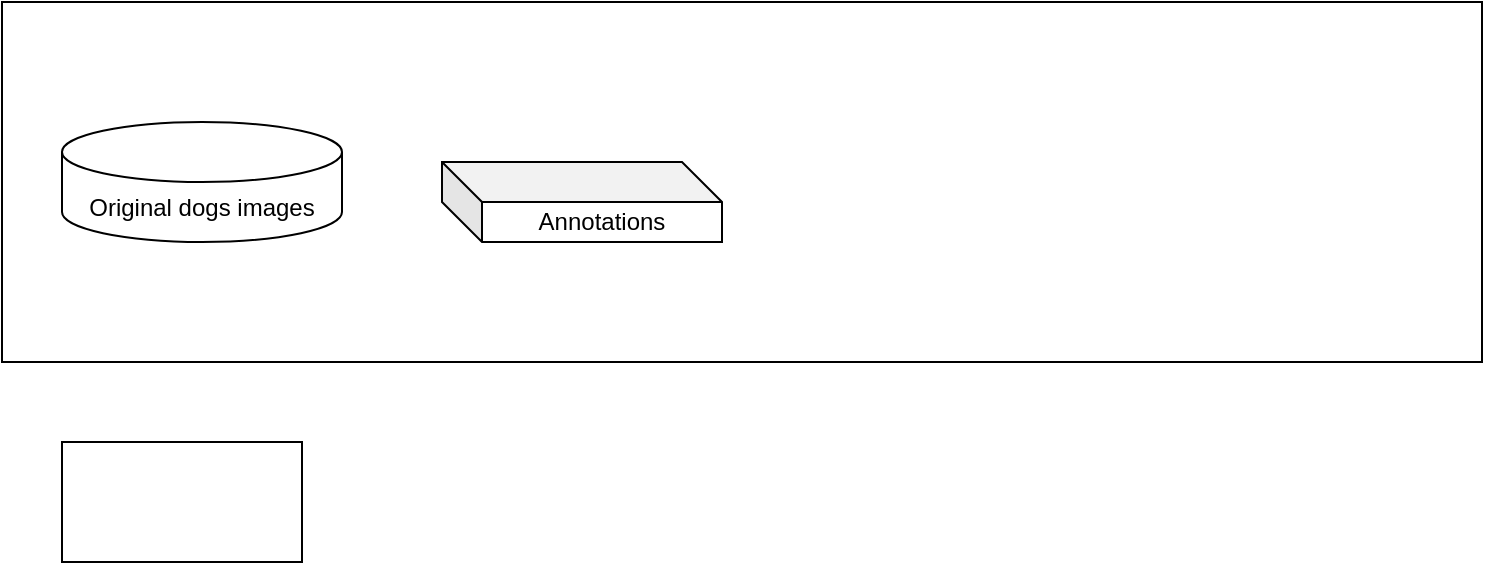 <mxfile version="14.6.13" type="device"><diagram id="UqHyu8XJ6l_zf88swfSW" name="Page-1"><mxGraphModel dx="1088" dy="968" grid="1" gridSize="10" guides="1" tooltips="1" connect="1" arrows="1" fold="1" page="1" pageScale="1" pageWidth="827" pageHeight="1169" math="0" shadow="0"><root><mxCell id="0"/><mxCell id="1" parent="0"/><mxCell id="kGPuSkr1PNhnFZqKviRT-3" value="" style="rounded=0;whiteSpace=wrap;html=1;fillColor=none;" vertex="1" parent="1"><mxGeometry x="20" y="70" width="740" height="180" as="geometry"/></mxCell><mxCell id="kGPuSkr1PNhnFZqKviRT-1" value="Original dogs images" style="shape=cylinder3;whiteSpace=wrap;html=1;boundedLbl=1;backgroundOutline=1;size=15;" vertex="1" parent="1"><mxGeometry x="50" y="130" width="140" height="60" as="geometry"/></mxCell><mxCell id="kGPuSkr1PNhnFZqKviRT-2" value="Annotations" style="shape=cube;whiteSpace=wrap;html=1;boundedLbl=1;backgroundOutline=1;darkOpacity=0.05;darkOpacity2=0.1;" vertex="1" parent="1"><mxGeometry x="240" y="150" width="140" height="40" as="geometry"/></mxCell><mxCell id="kGPuSkr1PNhnFZqKviRT-4" value="" style="rounded=0;whiteSpace=wrap;html=1;fillColor=none;" vertex="1" parent="1"><mxGeometry x="50" y="290" width="120" height="60" as="geometry"/></mxCell></root></mxGraphModel></diagram></mxfile>